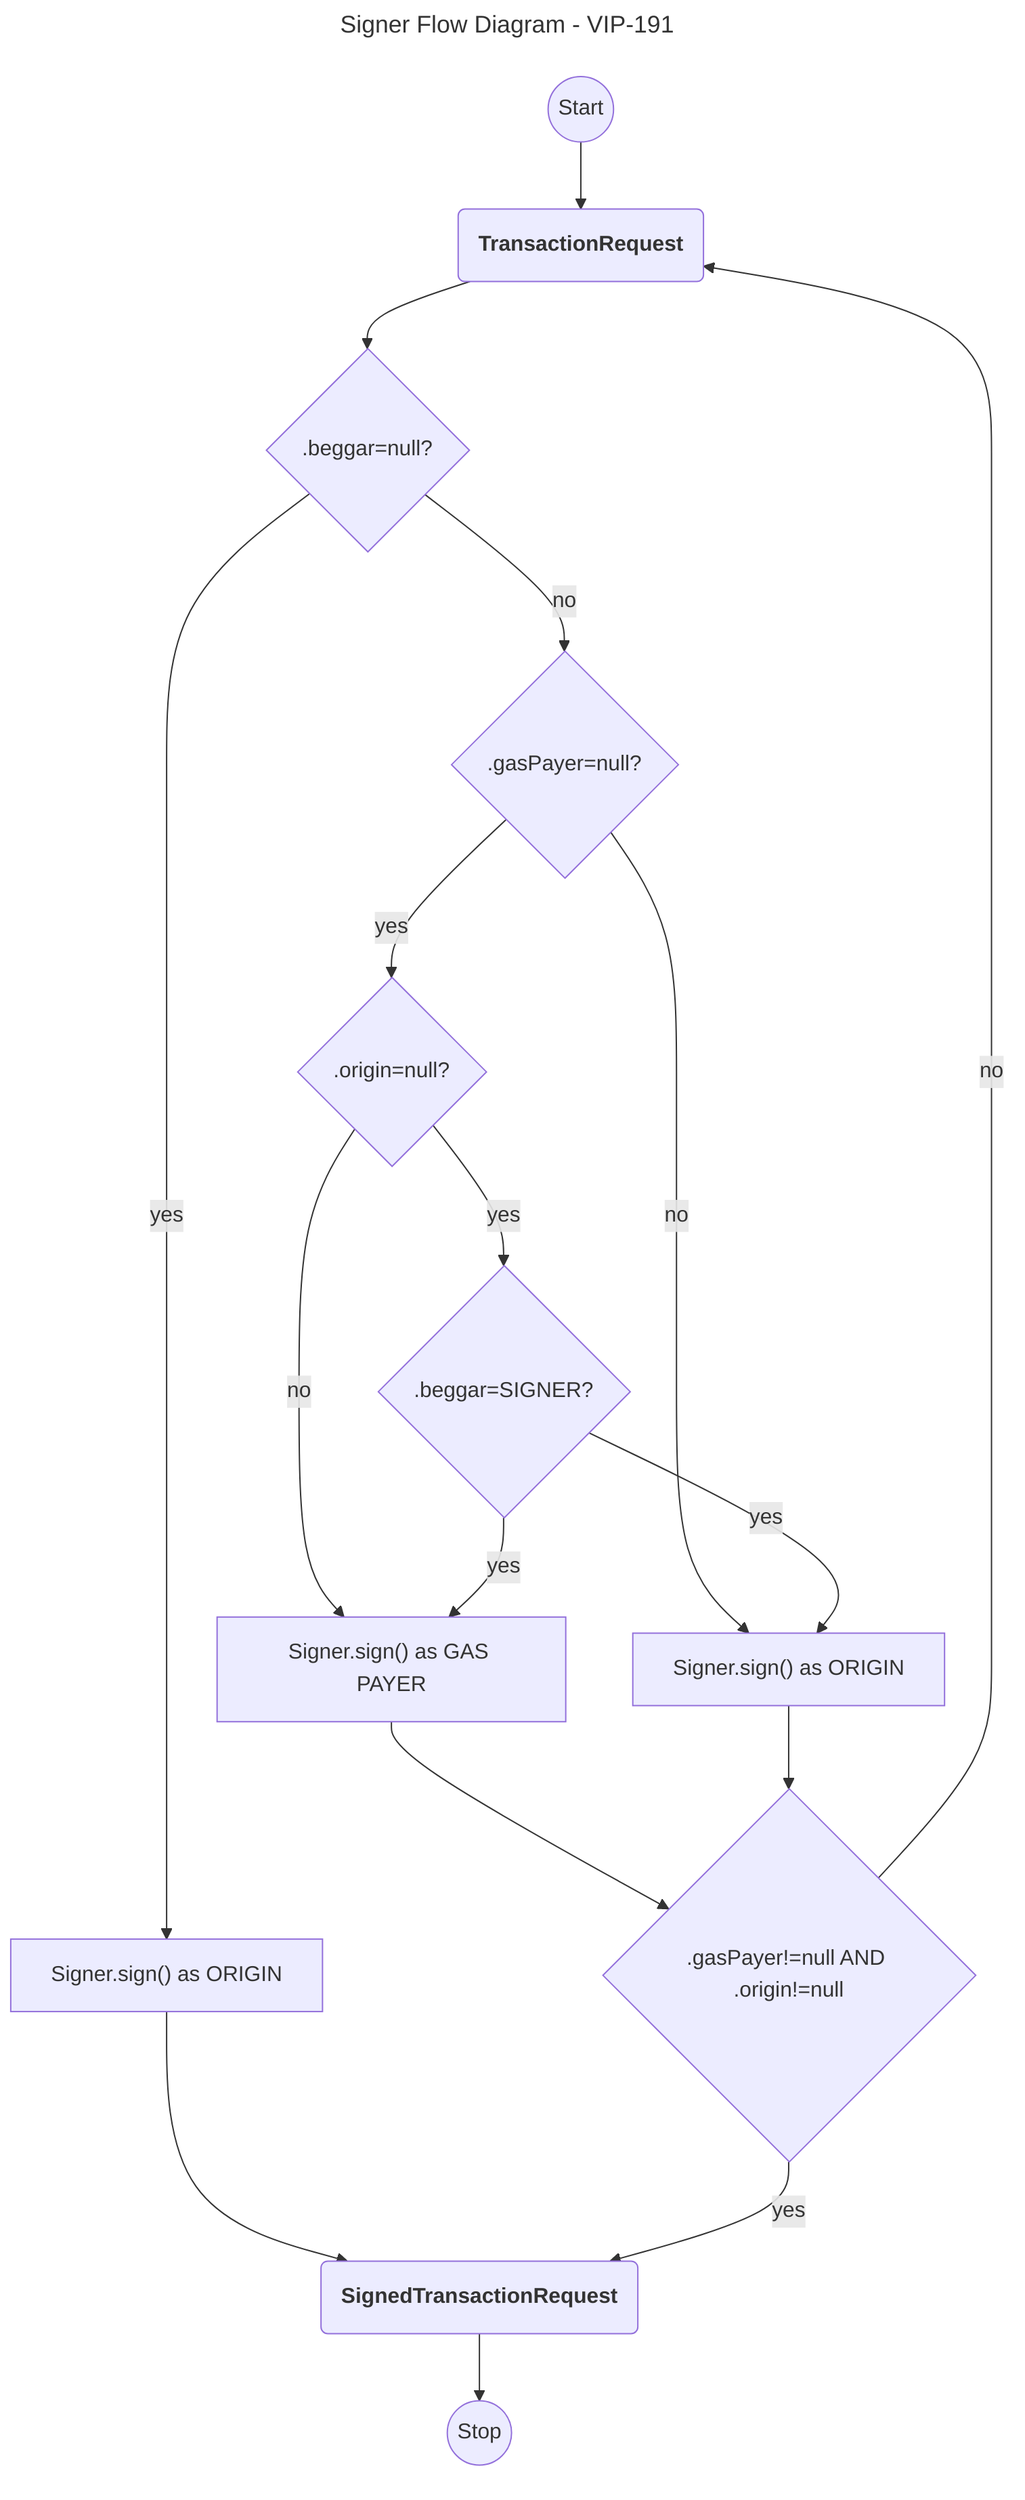 ---
title: Signer Flow Diagram - VIP-191
---
flowchart TB
    START(("Start"))
    TXR("`**TransactionRequest**`")
    TXR_B{.beggar=null?}
    OS_TXR["Signer.sign() as ORIGIN"]
    TXR_BS{.beggar=SIGNER?}
    OS_TXR_BST["Signer.sign() as ORIGIN"]
    GS_TXR_BSF["Signer.sign() as GAS PAYER"]
    TXR_G{.gasPayer=null?}
    TXR_O{.origin=null?}
    TXR_S{".gasPayer!=null AND .origin!=null"}
    STXR("`**SignedTransactionRequest**`")
    STOP(("Stop"))
    START --> TXR
    TXR --> TXR_B
    TXR_B -- yes--> OS_TXR
    OS_TXR --> STXR
    TXR_B -- no --> TXR_G
    TXR_G -- yes --> TXR_O
    TXR_G -- no --> OS_TXR_BST
    TXR_O -- yes --> TXR_BS
    TXR_O -- no --> GS_TXR_BSF
    TXR_BS -- yes --> OS_TXR_BST
    TXR_BS -- "yes" --> GS_TXR_BSF
    GS_TXR_BSF --> TXR_S
    OS_TXR_BST --> TXR_S
    TXR_S -- no --> TXR
    TXR_S -- yes --> STXR
    STXR --> STOP